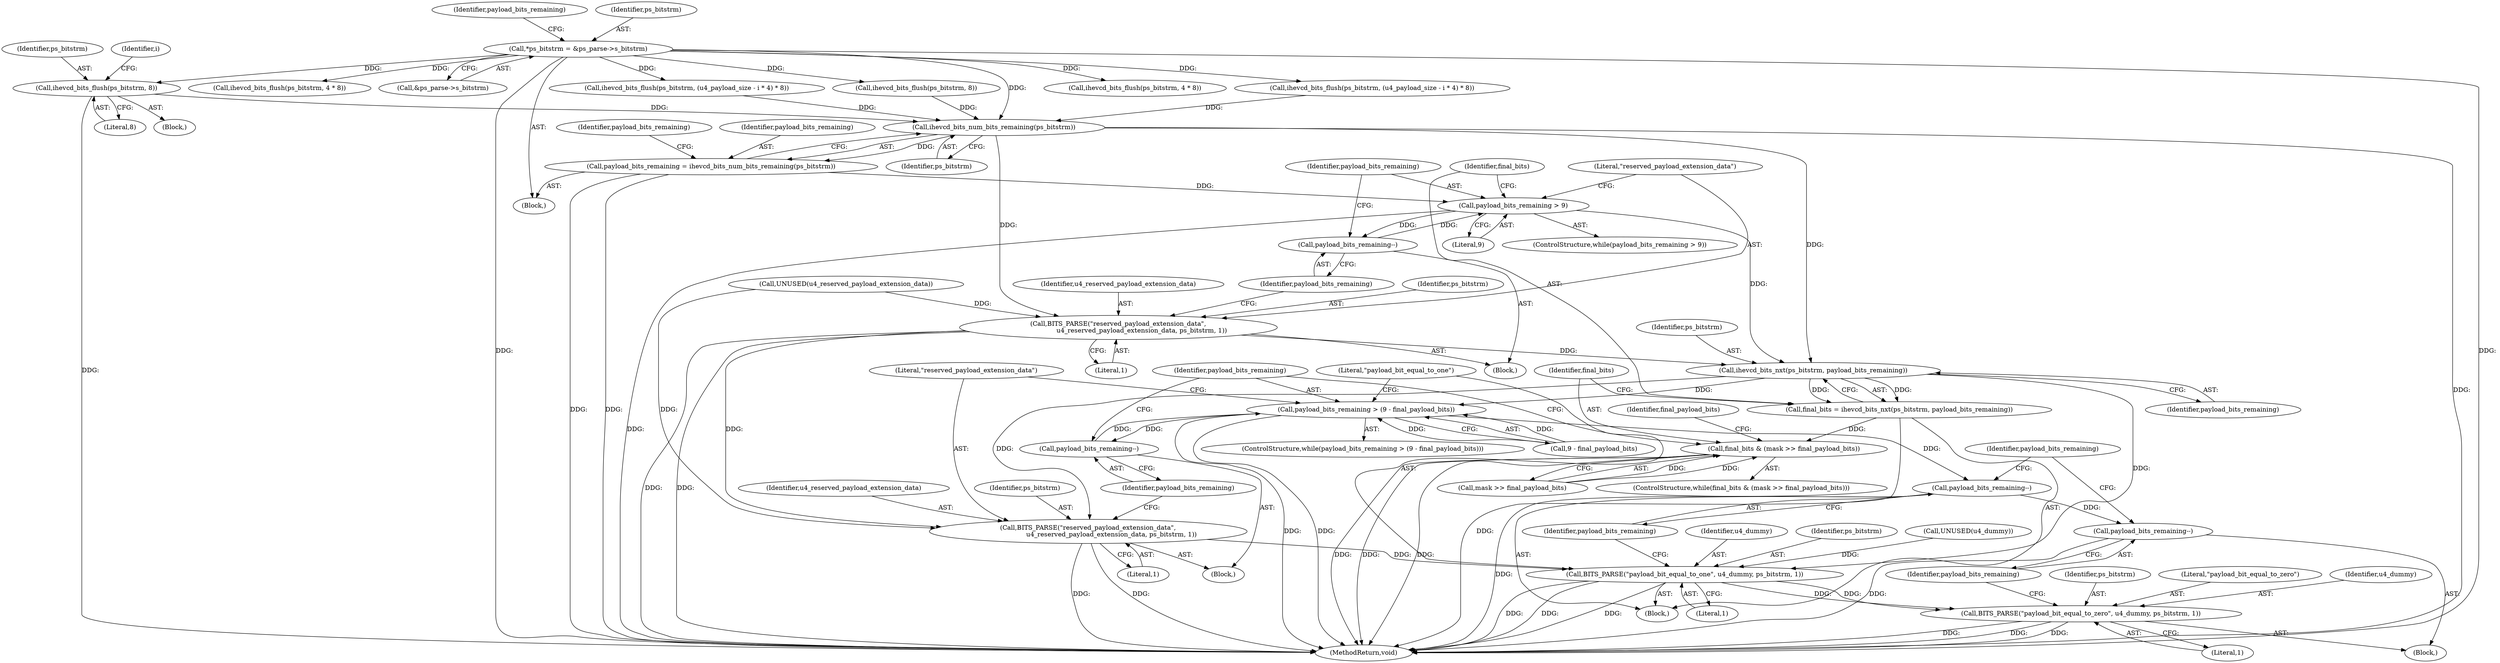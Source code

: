 digraph "0_Android_9f0fb67540d2259e4930d9bd5f1a1a6fb95af862@pointer" {
"1000341" [label="(Call,ihevcd_bits_flush(ps_bitstrm, 8))"];
"1000117" [label="(Call,*ps_bitstrm = &ps_parse->s_bitstrm)"];
"1000347" [label="(Call,ihevcd_bits_num_bits_remaining(ps_bitstrm))"];
"1000345" [label="(Call,payload_bits_remaining = ihevcd_bits_num_bits_remaining(ps_bitstrm))"];
"1000368" [label="(Call,payload_bits_remaining > 9)"];
"1000377" [label="(Call,payload_bits_remaining--)"];
"1000381" [label="(Call,ihevcd_bits_nxt(ps_bitstrm, payload_bits_remaining))"];
"1000379" [label="(Call,final_bits = ihevcd_bits_nxt(ps_bitstrm, payload_bits_remaining))"];
"1000385" [label="(Call,final_bits & (mask >> final_payload_bits))"];
"1000395" [label="(Call,payload_bits_remaining > (9 - final_payload_bits))"];
"1000406" [label="(Call,payload_bits_remaining--)"];
"1000413" [label="(Call,payload_bits_remaining--)"];
"1000423" [label="(Call,payload_bits_remaining--)"];
"1000401" [label="(Call,BITS_PARSE(\"reserved_payload_extension_data\",\n                       u4_reserved_payload_extension_data, ps_bitstrm, 1))"];
"1000408" [label="(Call,BITS_PARSE(\"payload_bit_equal_to_one\", u4_dummy, ps_bitstrm, 1))"];
"1000418" [label="(Call,BITS_PARSE(\"payload_bit_equal_to_zero\", u4_dummy, ps_bitstrm, 1))"];
"1000372" [label="(Call,BITS_PARSE(\"reserved_payload_extension_data\",\n                       u4_reserved_payload_extension_data, ps_bitstrm, 1))"];
"1000421" [label="(Identifier,ps_bitstrm)"];
"1000379" [label="(Call,final_bits = ihevcd_bits_nxt(ps_bitstrm, payload_bits_remaining))"];
"1000347" [label="(Call,ihevcd_bits_num_bits_remaining(ps_bitstrm))"];
"1000339" [label="(Identifier,i)"];
"1000386" [label="(Identifier,final_bits)"];
"1000414" [label="(Identifier,payload_bits_remaining)"];
"1000418" [label="(Call,BITS_PARSE(\"payload_bit_equal_to_zero\", u4_dummy, ps_bitstrm, 1))"];
"1000376" [label="(Literal,1)"];
"1000241" [label="(Call,ihevcd_bits_flush(ps_bitstrm, 4 * 8))"];
"1000417" [label="(Block,)"];
"1000413" [label="(Call,payload_bits_remaining--)"];
"1000348" [label="(Identifier,ps_bitstrm)"];
"1000372" [label="(Call,BITS_PARSE(\"reserved_payload_extension_data\",\n                       u4_reserved_payload_extension_data, ps_bitstrm, 1))"];
"1000119" [label="(Call,&ps_parse->s_bitstrm)"];
"1000340" [label="(Block,)"];
"1000350" [label="(Identifier,payload_bits_remaining)"];
"1000423" [label="(Call,payload_bits_remaining--)"];
"1000400" [label="(Block,)"];
"1000419" [label="(Literal,\"payload_bit_equal_to_zero\")"];
"1000422" [label="(Literal,1)"];
"1000383" [label="(Identifier,payload_bits_remaining)"];
"1000315" [label="(Call,ihevcd_bits_flush(ps_bitstrm, (u4_payload_size - i * 4) * 8))"];
"1000342" [label="(Identifier,ps_bitstrm)"];
"1000380" [label="(Identifier,final_bits)"];
"1000382" [label="(Identifier,ps_bitstrm)"];
"1000408" [label="(Call,BITS_PARSE(\"payload_bit_equal_to_one\", u4_dummy, ps_bitstrm, 1))"];
"1000416" [label="(Identifier,payload_bits_remaining)"];
"1000346" [label="(Identifier,payload_bits_remaining)"];
"1000385" [label="(Call,final_bits & (mask >> final_payload_bits))"];
"1000412" [label="(Literal,1)"];
"1000381" [label="(Call,ihevcd_bits_nxt(ps_bitstrm, payload_bits_remaining))"];
"1000374" [label="(Identifier,u4_reserved_payload_extension_data)"];
"1000420" [label="(Identifier,u4_dummy)"];
"1000424" [label="(Identifier,payload_bits_remaining)"];
"1000125" [label="(Identifier,payload_bits_remaining)"];
"1000403" [label="(Identifier,u4_reserved_payload_extension_data)"];
"1000410" [label="(Identifier,u4_dummy)"];
"1000369" [label="(Identifier,payload_bits_remaining)"];
"1000378" [label="(Identifier,payload_bits_remaining)"];
"1000343" [label="(Literal,8)"];
"1000117" [label="(Call,*ps_bitstrm = &ps_parse->s_bitstrm)"];
"1000373" [label="(Literal,\"reserved_payload_extension_data\")"];
"1000395" [label="(Call,payload_bits_remaining > (9 - final_payload_bits))"];
"1000108" [label="(Block,)"];
"1000401" [label="(Call,BITS_PARSE(\"reserved_payload_extension_data\",\n                       u4_reserved_payload_extension_data, ps_bitstrm, 1))"];
"1000384" [label="(ControlStructure,while(final_bits & (mask >> final_payload_bits)))"];
"1000406" [label="(Call,payload_bits_remaining--)"];
"1000396" [label="(Identifier,payload_bits_remaining)"];
"1000394" [label="(ControlStructure,while(payload_bits_remaining > (9 - final_payload_bits)))"];
"1000405" [label="(Literal,1)"];
"1000411" [label="(Identifier,ps_bitstrm)"];
"1000387" [label="(Call,mask >> final_payload_bits)"];
"1000402" [label="(Literal,\"reserved_payload_extension_data\")"];
"1000375" [label="(Identifier,ps_bitstrm)"];
"1000363" [label="(Call,UNUSED(u4_dummy))"];
"1000341" [label="(Call,ihevcd_bits_flush(ps_bitstrm, 8))"];
"1000367" [label="(ControlStructure,while(payload_bits_remaining > 9))"];
"1000351" [label="(Block,)"];
"1000426" [label="(MethodReturn,void)"];
"1000397" [label="(Call,9 - final_payload_bits)"];
"1000377" [label="(Call,payload_bits_remaining--)"];
"1000365" [label="(Call,UNUSED(u4_reserved_payload_extension_data))"];
"1000246" [label="(Call,ihevcd_bits_flush(ps_bitstrm, (u4_payload_size - i * 4) * 8))"];
"1000272" [label="(Call,ihevcd_bits_flush(ps_bitstrm, 8))"];
"1000404" [label="(Identifier,ps_bitstrm)"];
"1000310" [label="(Call,ihevcd_bits_flush(ps_bitstrm, 4 * 8))"];
"1000371" [label="(Block,)"];
"1000407" [label="(Identifier,payload_bits_remaining)"];
"1000118" [label="(Identifier,ps_bitstrm)"];
"1000409" [label="(Literal,\"payload_bit_equal_to_one\")"];
"1000345" [label="(Call,payload_bits_remaining = ihevcd_bits_num_bits_remaining(ps_bitstrm))"];
"1000368" [label="(Call,payload_bits_remaining > 9)"];
"1000392" [label="(Identifier,final_payload_bits)"];
"1000370" [label="(Literal,9)"];
"1000341" -> "1000340"  [label="AST: "];
"1000341" -> "1000343"  [label="CFG: "];
"1000342" -> "1000341"  [label="AST: "];
"1000343" -> "1000341"  [label="AST: "];
"1000339" -> "1000341"  [label="CFG: "];
"1000341" -> "1000426"  [label="DDG: "];
"1000117" -> "1000341"  [label="DDG: "];
"1000341" -> "1000347"  [label="DDG: "];
"1000117" -> "1000108"  [label="AST: "];
"1000117" -> "1000119"  [label="CFG: "];
"1000118" -> "1000117"  [label="AST: "];
"1000119" -> "1000117"  [label="AST: "];
"1000125" -> "1000117"  [label="CFG: "];
"1000117" -> "1000426"  [label="DDG: "];
"1000117" -> "1000426"  [label="DDG: "];
"1000117" -> "1000241"  [label="DDG: "];
"1000117" -> "1000246"  [label="DDG: "];
"1000117" -> "1000272"  [label="DDG: "];
"1000117" -> "1000310"  [label="DDG: "];
"1000117" -> "1000315"  [label="DDG: "];
"1000117" -> "1000347"  [label="DDG: "];
"1000347" -> "1000345"  [label="AST: "];
"1000347" -> "1000348"  [label="CFG: "];
"1000348" -> "1000347"  [label="AST: "];
"1000345" -> "1000347"  [label="CFG: "];
"1000347" -> "1000426"  [label="DDG: "];
"1000347" -> "1000345"  [label="DDG: "];
"1000315" -> "1000347"  [label="DDG: "];
"1000272" -> "1000347"  [label="DDG: "];
"1000246" -> "1000347"  [label="DDG: "];
"1000347" -> "1000372"  [label="DDG: "];
"1000347" -> "1000381"  [label="DDG: "];
"1000345" -> "1000108"  [label="AST: "];
"1000346" -> "1000345"  [label="AST: "];
"1000350" -> "1000345"  [label="CFG: "];
"1000345" -> "1000426"  [label="DDG: "];
"1000345" -> "1000426"  [label="DDG: "];
"1000345" -> "1000368"  [label="DDG: "];
"1000368" -> "1000367"  [label="AST: "];
"1000368" -> "1000370"  [label="CFG: "];
"1000369" -> "1000368"  [label="AST: "];
"1000370" -> "1000368"  [label="AST: "];
"1000373" -> "1000368"  [label="CFG: "];
"1000380" -> "1000368"  [label="CFG: "];
"1000368" -> "1000426"  [label="DDG: "];
"1000377" -> "1000368"  [label="DDG: "];
"1000368" -> "1000377"  [label="DDG: "];
"1000368" -> "1000381"  [label="DDG: "];
"1000377" -> "1000371"  [label="AST: "];
"1000377" -> "1000378"  [label="CFG: "];
"1000378" -> "1000377"  [label="AST: "];
"1000369" -> "1000377"  [label="CFG: "];
"1000381" -> "1000379"  [label="AST: "];
"1000381" -> "1000383"  [label="CFG: "];
"1000382" -> "1000381"  [label="AST: "];
"1000383" -> "1000381"  [label="AST: "];
"1000379" -> "1000381"  [label="CFG: "];
"1000381" -> "1000379"  [label="DDG: "];
"1000381" -> "1000379"  [label="DDG: "];
"1000372" -> "1000381"  [label="DDG: "];
"1000381" -> "1000395"  [label="DDG: "];
"1000381" -> "1000401"  [label="DDG: "];
"1000381" -> "1000408"  [label="DDG: "];
"1000379" -> "1000351"  [label="AST: "];
"1000380" -> "1000379"  [label="AST: "];
"1000386" -> "1000379"  [label="CFG: "];
"1000379" -> "1000426"  [label="DDG: "];
"1000379" -> "1000385"  [label="DDG: "];
"1000385" -> "1000384"  [label="AST: "];
"1000385" -> "1000387"  [label="CFG: "];
"1000386" -> "1000385"  [label="AST: "];
"1000387" -> "1000385"  [label="AST: "];
"1000392" -> "1000385"  [label="CFG: "];
"1000396" -> "1000385"  [label="CFG: "];
"1000385" -> "1000426"  [label="DDG: "];
"1000385" -> "1000426"  [label="DDG: "];
"1000385" -> "1000426"  [label="DDG: "];
"1000387" -> "1000385"  [label="DDG: "];
"1000387" -> "1000385"  [label="DDG: "];
"1000395" -> "1000394"  [label="AST: "];
"1000395" -> "1000397"  [label="CFG: "];
"1000396" -> "1000395"  [label="AST: "];
"1000397" -> "1000395"  [label="AST: "];
"1000402" -> "1000395"  [label="CFG: "];
"1000409" -> "1000395"  [label="CFG: "];
"1000395" -> "1000426"  [label="DDG: "];
"1000395" -> "1000426"  [label="DDG: "];
"1000406" -> "1000395"  [label="DDG: "];
"1000397" -> "1000395"  [label="DDG: "];
"1000397" -> "1000395"  [label="DDG: "];
"1000395" -> "1000406"  [label="DDG: "];
"1000395" -> "1000413"  [label="DDG: "];
"1000406" -> "1000400"  [label="AST: "];
"1000406" -> "1000407"  [label="CFG: "];
"1000407" -> "1000406"  [label="AST: "];
"1000396" -> "1000406"  [label="CFG: "];
"1000413" -> "1000351"  [label="AST: "];
"1000413" -> "1000414"  [label="CFG: "];
"1000414" -> "1000413"  [label="AST: "];
"1000416" -> "1000413"  [label="CFG: "];
"1000413" -> "1000426"  [label="DDG: "];
"1000413" -> "1000423"  [label="DDG: "];
"1000423" -> "1000417"  [label="AST: "];
"1000423" -> "1000424"  [label="CFG: "];
"1000424" -> "1000423"  [label="AST: "];
"1000416" -> "1000423"  [label="CFG: "];
"1000423" -> "1000426"  [label="DDG: "];
"1000401" -> "1000400"  [label="AST: "];
"1000401" -> "1000405"  [label="CFG: "];
"1000402" -> "1000401"  [label="AST: "];
"1000403" -> "1000401"  [label="AST: "];
"1000404" -> "1000401"  [label="AST: "];
"1000405" -> "1000401"  [label="AST: "];
"1000407" -> "1000401"  [label="CFG: "];
"1000401" -> "1000426"  [label="DDG: "];
"1000401" -> "1000426"  [label="DDG: "];
"1000365" -> "1000401"  [label="DDG: "];
"1000372" -> "1000401"  [label="DDG: "];
"1000401" -> "1000408"  [label="DDG: "];
"1000408" -> "1000351"  [label="AST: "];
"1000408" -> "1000412"  [label="CFG: "];
"1000409" -> "1000408"  [label="AST: "];
"1000410" -> "1000408"  [label="AST: "];
"1000411" -> "1000408"  [label="AST: "];
"1000412" -> "1000408"  [label="AST: "];
"1000414" -> "1000408"  [label="CFG: "];
"1000408" -> "1000426"  [label="DDG: "];
"1000408" -> "1000426"  [label="DDG: "];
"1000408" -> "1000426"  [label="DDG: "];
"1000363" -> "1000408"  [label="DDG: "];
"1000408" -> "1000418"  [label="DDG: "];
"1000408" -> "1000418"  [label="DDG: "];
"1000418" -> "1000417"  [label="AST: "];
"1000418" -> "1000422"  [label="CFG: "];
"1000419" -> "1000418"  [label="AST: "];
"1000420" -> "1000418"  [label="AST: "];
"1000421" -> "1000418"  [label="AST: "];
"1000422" -> "1000418"  [label="AST: "];
"1000424" -> "1000418"  [label="CFG: "];
"1000418" -> "1000426"  [label="DDG: "];
"1000418" -> "1000426"  [label="DDG: "];
"1000418" -> "1000426"  [label="DDG: "];
"1000372" -> "1000371"  [label="AST: "];
"1000372" -> "1000376"  [label="CFG: "];
"1000373" -> "1000372"  [label="AST: "];
"1000374" -> "1000372"  [label="AST: "];
"1000375" -> "1000372"  [label="AST: "];
"1000376" -> "1000372"  [label="AST: "];
"1000378" -> "1000372"  [label="CFG: "];
"1000372" -> "1000426"  [label="DDG: "];
"1000372" -> "1000426"  [label="DDG: "];
"1000365" -> "1000372"  [label="DDG: "];
}
